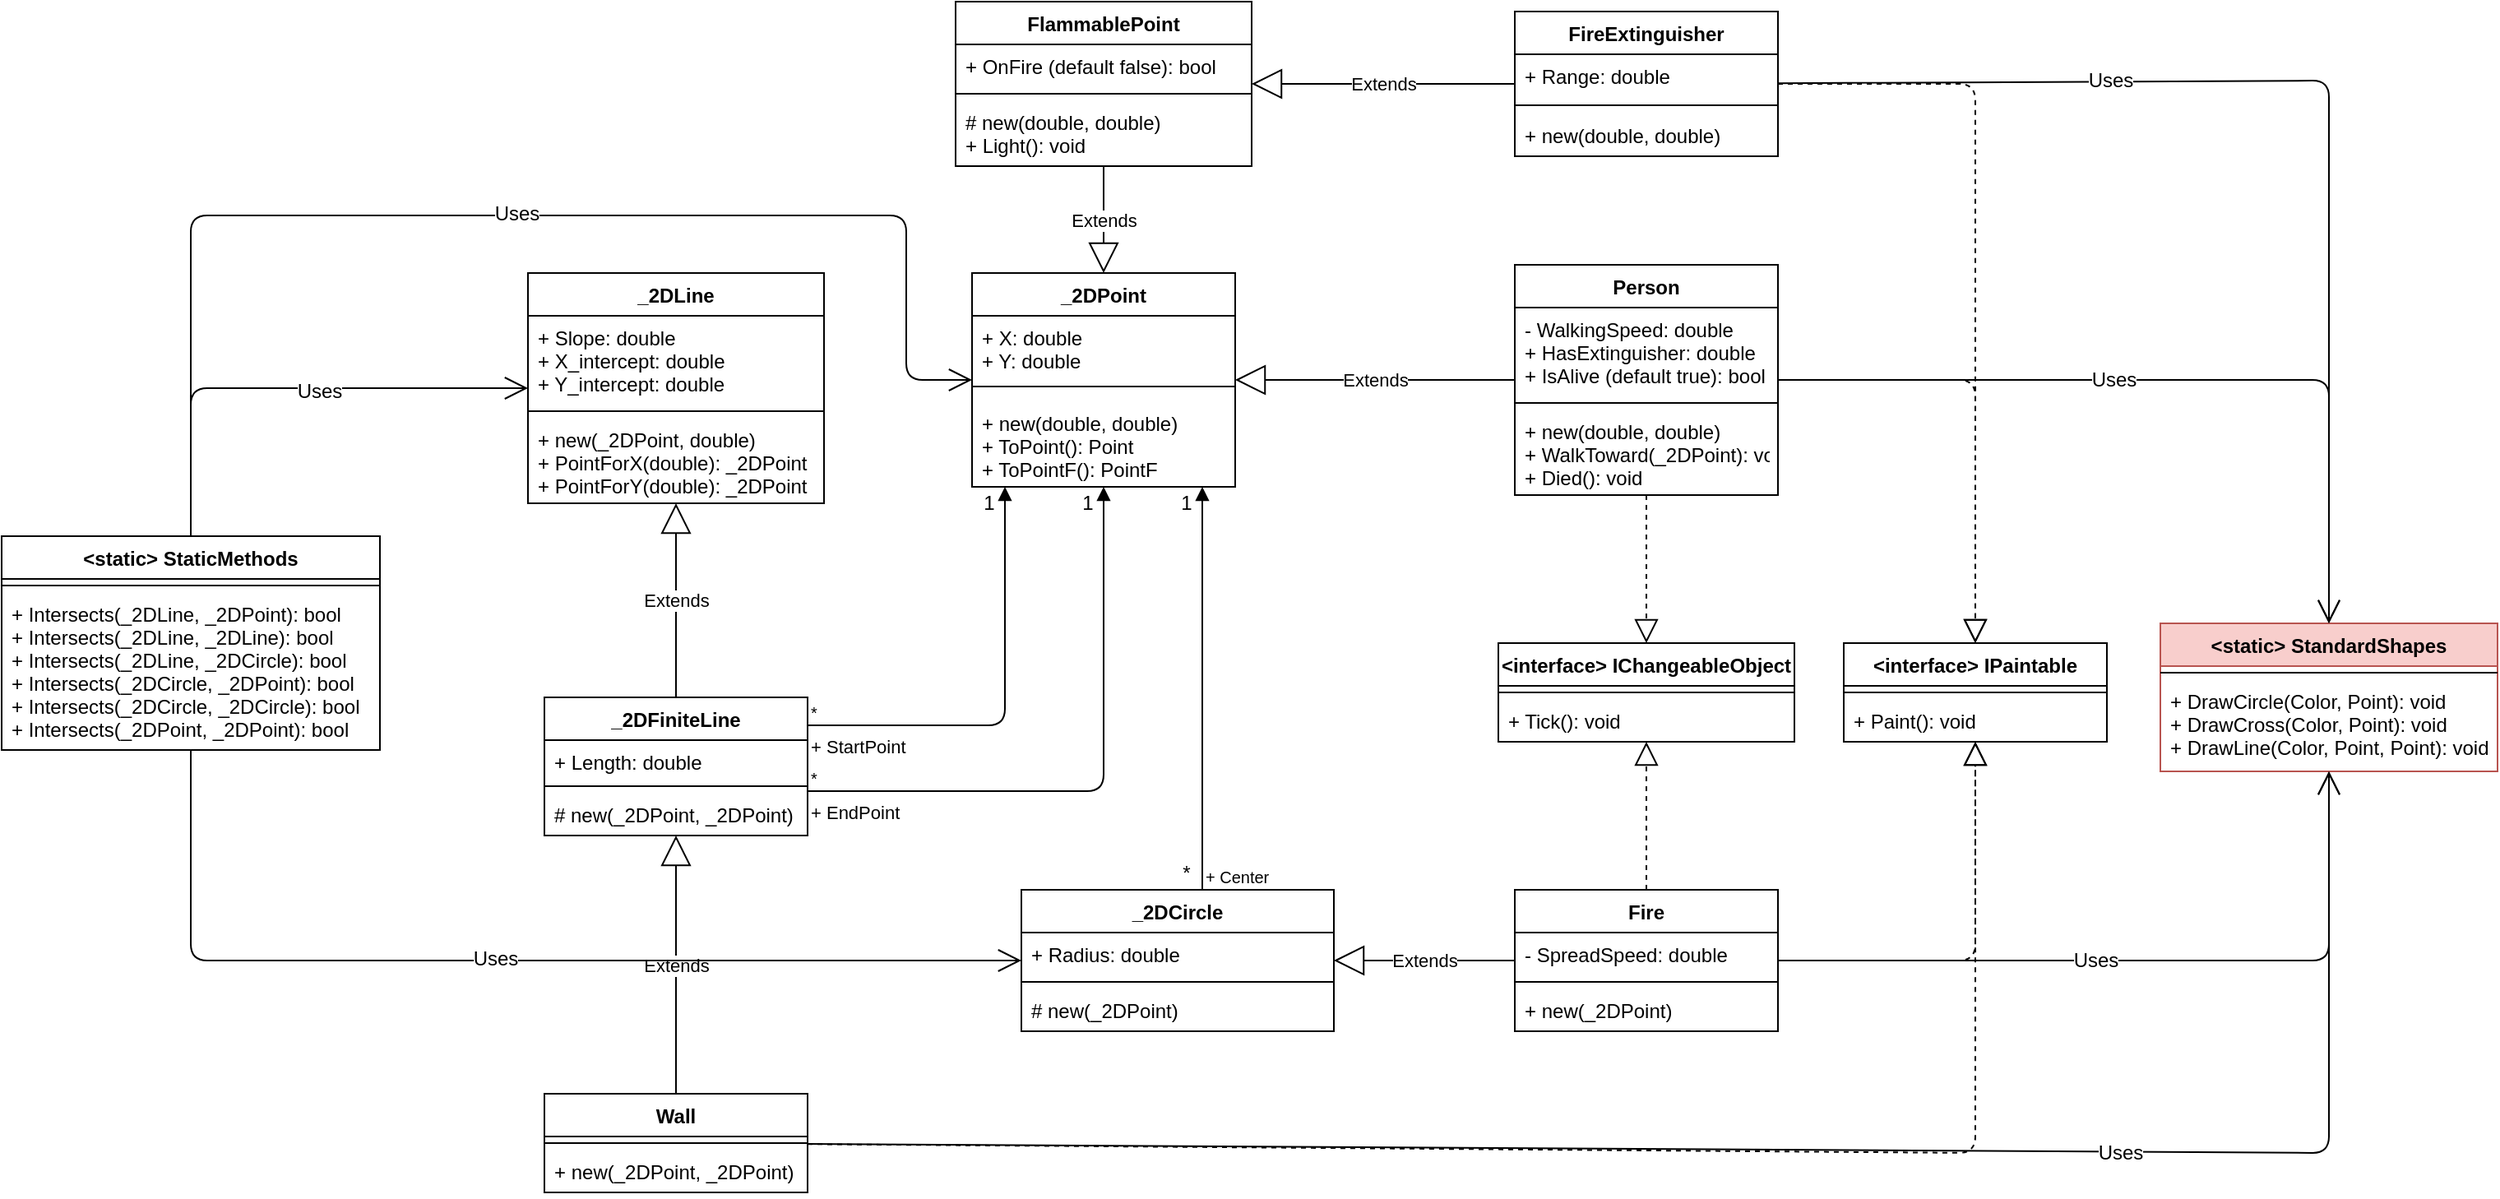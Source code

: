 <mxfile version="12.3.2" type="device" pages="1"><diagram id="yT9TXmgAgz7rBrCmFG2e" name="Page-1"><mxGraphModel dx="2173" dy="2017" grid="1" gridSize="10" guides="1" tooltips="1" connect="1" arrows="1" fold="1" page="1" pageScale="1" pageWidth="827" pageHeight="1169" math="0" shadow="0"><root><mxCell id="0"/><mxCell id="1" parent="0"/><mxCell id="ZRokeR4cdvGj3QZbygz7-1" value="_2DPoint" style="swimlane;fontStyle=1;align=center;verticalAlign=top;childLayout=stackLayout;horizontal=1;startSize=26;horizontalStack=0;resizeParent=1;resizeParentMax=0;resizeLast=0;collapsible=1;marginBottom=0;" parent="1" vertex="1"><mxGeometry x="100" y="55" width="160" height="130" as="geometry"/></mxCell><mxCell id="ZRokeR4cdvGj3QZbygz7-2" value="+ X: double&#10;+ Y: double&#10;" style="text;strokeColor=none;fillColor=none;align=left;verticalAlign=top;spacingLeft=4;spacingRight=4;overflow=hidden;rotatable=0;points=[[0,0.5],[1,0.5]];portConstraint=eastwest;" parent="ZRokeR4cdvGj3QZbygz7-1" vertex="1"><mxGeometry y="26" width="160" height="34" as="geometry"/></mxCell><mxCell id="ZRokeR4cdvGj3QZbygz7-3" value="" style="line;strokeWidth=1;fillColor=none;align=left;verticalAlign=middle;spacingTop=-1;spacingLeft=3;spacingRight=3;rotatable=0;labelPosition=right;points=[];portConstraint=eastwest;" parent="ZRokeR4cdvGj3QZbygz7-1" vertex="1"><mxGeometry y="60" width="160" height="18" as="geometry"/></mxCell><mxCell id="HUcp9TrI8CcHWulgCEVQ-20" value="+ new(double, double)&#10;+ ToPoint(): Point&#10;+ ToPointF(): PointF" style="text;strokeColor=none;fillColor=none;align=left;verticalAlign=top;spacingLeft=4;spacingRight=4;overflow=hidden;rotatable=0;points=[[0,0.5],[1,0.5]];portConstraint=eastwest;" vertex="1" parent="ZRokeR4cdvGj3QZbygz7-1"><mxGeometry y="78" width="160" height="52" as="geometry"/></mxCell><mxCell id="ZRokeR4cdvGj3QZbygz7-5" value="Person" style="swimlane;fontStyle=1;align=center;verticalAlign=top;childLayout=stackLayout;horizontal=1;startSize=26;horizontalStack=0;resizeParent=1;resizeParentMax=0;resizeLast=0;collapsible=1;marginBottom=0;" parent="1" vertex="1"><mxGeometry x="430" y="50" width="160" height="140" as="geometry"/></mxCell><mxCell id="ZRokeR4cdvGj3QZbygz7-6" value="- WalkingSpeed: double&#10;+ HasExtinguisher: double&#10;+ IsAlive (default true): bool&#10;&#10;" style="text;strokeColor=none;fillColor=none;align=left;verticalAlign=top;spacingLeft=4;spacingRight=4;overflow=hidden;rotatable=0;points=[[0,0.5],[1,0.5]];portConstraint=eastwest;" parent="ZRokeR4cdvGj3QZbygz7-5" vertex="1"><mxGeometry y="26" width="160" height="54" as="geometry"/></mxCell><mxCell id="ZRokeR4cdvGj3QZbygz7-7" value="" style="line;strokeWidth=1;fillColor=none;align=left;verticalAlign=middle;spacingTop=-1;spacingLeft=3;spacingRight=3;rotatable=0;labelPosition=right;points=[];portConstraint=eastwest;" parent="ZRokeR4cdvGj3QZbygz7-5" vertex="1"><mxGeometry y="80" width="160" height="8" as="geometry"/></mxCell><mxCell id="ZRokeR4cdvGj3QZbygz7-8" value="+ new(double, double)&#10;+ WalkToward(_2DPoint): void&#10;+ Died(): void&#10;" style="text;strokeColor=none;fillColor=none;align=left;verticalAlign=top;spacingLeft=4;spacingRight=4;overflow=hidden;rotatable=0;points=[[0,0.5],[1,0.5]];portConstraint=eastwest;" parent="ZRokeR4cdvGj3QZbygz7-5" vertex="1"><mxGeometry y="88" width="160" height="52" as="geometry"/></mxCell><mxCell id="ZRokeR4cdvGj3QZbygz7-9" value="FireExtinguisher" style="swimlane;fontStyle=1;align=center;verticalAlign=top;childLayout=stackLayout;horizontal=1;startSize=26;horizontalStack=0;resizeParent=1;resizeParentMax=0;resizeLast=0;collapsible=1;marginBottom=0;" parent="1" vertex="1"><mxGeometry x="430" y="-104" width="160" height="88" as="geometry"/></mxCell><mxCell id="vUPNm47fnmo5N56Ao4s8-2" value="+ Range: double" style="text;strokeColor=none;fillColor=none;align=left;verticalAlign=top;spacingLeft=4;spacingRight=4;overflow=hidden;rotatable=0;points=[[0,0.5],[1,0.5]];portConstraint=eastwest;" parent="ZRokeR4cdvGj3QZbygz7-9" vertex="1"><mxGeometry y="26" width="160" height="26" as="geometry"/></mxCell><mxCell id="ZRokeR4cdvGj3QZbygz7-11" value="&#10;" style="line;strokeWidth=1;fillColor=none;align=left;verticalAlign=middle;spacingTop=-1;spacingLeft=3;spacingRight=3;rotatable=0;labelPosition=right;points=[];portConstraint=eastwest;" parent="ZRokeR4cdvGj3QZbygz7-9" vertex="1"><mxGeometry y="52" width="160" height="10" as="geometry"/></mxCell><mxCell id="HUcp9TrI8CcHWulgCEVQ-18" value="+ new(double, double)" style="text;strokeColor=none;fillColor=none;align=left;verticalAlign=top;spacingLeft=4;spacingRight=4;overflow=hidden;rotatable=0;points=[[0,0.5],[1,0.5]];portConstraint=eastwest;" vertex="1" parent="ZRokeR4cdvGj3QZbygz7-9"><mxGeometry y="62" width="160" height="26" as="geometry"/></mxCell><mxCell id="ZRokeR4cdvGj3QZbygz7-13" value="_2DCircle" style="swimlane;fontStyle=1;align=center;verticalAlign=top;childLayout=stackLayout;horizontal=1;startSize=26;horizontalStack=0;resizeParent=1;resizeParentMax=0;resizeLast=0;collapsible=1;marginBottom=0;" parent="1" vertex="1"><mxGeometry x="130" y="430" width="190" height="86" as="geometry"/></mxCell><mxCell id="ZRokeR4cdvGj3QZbygz7-14" value="+ Radius: double" style="text;strokeColor=none;fillColor=none;align=left;verticalAlign=top;spacingLeft=4;spacingRight=4;overflow=hidden;rotatable=0;points=[[0,0.5],[1,0.5]];portConstraint=eastwest;" parent="ZRokeR4cdvGj3QZbygz7-13" vertex="1"><mxGeometry y="26" width="190" height="26" as="geometry"/></mxCell><mxCell id="ZRokeR4cdvGj3QZbygz7-15" value="" style="line;strokeWidth=1;fillColor=none;align=left;verticalAlign=middle;spacingTop=-1;spacingLeft=3;spacingRight=3;rotatable=0;labelPosition=right;points=[];portConstraint=eastwest;" parent="ZRokeR4cdvGj3QZbygz7-13" vertex="1"><mxGeometry y="52" width="190" height="8" as="geometry"/></mxCell><mxCell id="ZRokeR4cdvGj3QZbygz7-16" value="# new(_2DPoint)" style="text;strokeColor=none;fillColor=none;align=left;verticalAlign=top;spacingLeft=4;spacingRight=4;overflow=hidden;rotatable=0;points=[[0,0.5],[1,0.5]];portConstraint=eastwest;" parent="ZRokeR4cdvGj3QZbygz7-13" vertex="1"><mxGeometry y="60" width="190" height="26" as="geometry"/></mxCell><mxCell id="ZRokeR4cdvGj3QZbygz7-17" value="Fire" style="swimlane;fontStyle=1;align=center;verticalAlign=top;childLayout=stackLayout;horizontal=1;startSize=26;horizontalStack=0;resizeParent=1;resizeParentMax=0;resizeLast=0;collapsible=1;marginBottom=0;" parent="1" vertex="1"><mxGeometry x="430" y="430" width="160" height="86" as="geometry"/></mxCell><mxCell id="ZRokeR4cdvGj3QZbygz7-18" value="- SpreadSpeed: double" style="text;strokeColor=none;fillColor=none;align=left;verticalAlign=top;spacingLeft=4;spacingRight=4;overflow=hidden;rotatable=0;points=[[0,0.5],[1,0.5]];portConstraint=eastwest;" parent="ZRokeR4cdvGj3QZbygz7-17" vertex="1"><mxGeometry y="26" width="160" height="26" as="geometry"/></mxCell><mxCell id="ZRokeR4cdvGj3QZbygz7-19" value="" style="line;strokeWidth=1;fillColor=none;align=left;verticalAlign=middle;spacingTop=-1;spacingLeft=3;spacingRight=3;rotatable=0;labelPosition=right;points=[];portConstraint=eastwest;" parent="ZRokeR4cdvGj3QZbygz7-17" vertex="1"><mxGeometry y="52" width="160" height="8" as="geometry"/></mxCell><mxCell id="HUcp9TrI8CcHWulgCEVQ-19" value="+ new(_2DPoint)" style="text;strokeColor=none;fillColor=none;align=left;verticalAlign=top;spacingLeft=4;spacingRight=4;overflow=hidden;rotatable=0;points=[[0,0.5],[1,0.5]];portConstraint=eastwest;" vertex="1" parent="ZRokeR4cdvGj3QZbygz7-17"><mxGeometry y="60" width="160" height="26" as="geometry"/></mxCell><mxCell id="ZRokeR4cdvGj3QZbygz7-22" value="Extends" style="endArrow=block;endSize=16;endFill=0;html=1;" parent="1" source="ZRokeR4cdvGj3QZbygz7-5" target="ZRokeR4cdvGj3QZbygz7-1" edge="1"><mxGeometry width="160" relative="1" as="geometry"><mxPoint x="330" y="150" as="sourcePoint"/><mxPoint x="400" y="230" as="targetPoint"/></mxGeometry></mxCell><mxCell id="ZRokeR4cdvGj3QZbygz7-23" value="" style="endArrow=block;endFill=1;html=1;edgeStyle=orthogonalEdgeStyle;align=left;verticalAlign=top;" parent="1" source="ZRokeR4cdvGj3QZbygz7-13" target="ZRokeR4cdvGj3QZbygz7-1" edge="1"><mxGeometry x="1" y="260" relative="1" as="geometry"><mxPoint x="140" y="240" as="sourcePoint"/><mxPoint x="300" y="240" as="targetPoint"/><mxPoint x="80" y="-188" as="offset"/><Array as="points"><mxPoint x="240" y="220"/><mxPoint x="240" y="220"/></Array></mxGeometry></mxCell><mxCell id="ZRokeR4cdvGj3QZbygz7-24" value="+ Center" style="resizable=0;html=1;align=left;verticalAlign=bottom;labelBackgroundColor=#ffffff;fontSize=10;" parent="ZRokeR4cdvGj3QZbygz7-23" connectable="0" vertex="1"><mxGeometry x="-1" relative="1" as="geometry"/></mxCell><mxCell id="ZRokeR4cdvGj3QZbygz7-25" value="Extends" style="endArrow=block;endSize=16;endFill=0;html=1;" parent="1" source="_U4fqQpBN8C211jp2kPk-1" target="ZRokeR4cdvGj3QZbygz7-1" edge="1"><mxGeometry width="160" relative="1" as="geometry"><mxPoint x="300" y="230" as="sourcePoint"/><mxPoint x="430" y="230" as="targetPoint"/></mxGeometry></mxCell><mxCell id="ZRokeR4cdvGj3QZbygz7-26" value="Extends" style="endArrow=block;endSize=16;endFill=0;html=1;" parent="1" source="ZRokeR4cdvGj3QZbygz7-17" target="ZRokeR4cdvGj3QZbygz7-13" edge="1"><mxGeometry width="160" relative="1" as="geometry"><mxPoint x="300" y="270" as="sourcePoint"/><mxPoint x="460" y="270" as="targetPoint"/></mxGeometry></mxCell><mxCell id="vUPNm47fnmo5N56Ao4s8-3" value="&lt;interface&gt; IChangeableObject" style="swimlane;fontStyle=1;align=center;verticalAlign=top;childLayout=stackLayout;horizontal=1;startSize=26;horizontalStack=0;resizeParent=1;resizeParentMax=0;resizeLast=0;collapsible=1;marginBottom=0;" parent="1" vertex="1"><mxGeometry x="420" y="280" width="180" height="60" as="geometry"/></mxCell><mxCell id="vUPNm47fnmo5N56Ao4s8-5" value="" style="line;strokeWidth=1;fillColor=none;align=left;verticalAlign=middle;spacingTop=-1;spacingLeft=3;spacingRight=3;rotatable=0;labelPosition=right;points=[];portConstraint=eastwest;" parent="vUPNm47fnmo5N56Ao4s8-3" vertex="1"><mxGeometry y="26" width="180" height="8" as="geometry"/></mxCell><mxCell id="vUPNm47fnmo5N56Ao4s8-6" value="+ Tick(): void" style="text;strokeColor=none;fillColor=none;align=left;verticalAlign=top;spacingLeft=4;spacingRight=4;overflow=hidden;rotatable=0;points=[[0,0.5],[1,0.5]];portConstraint=eastwest;" parent="vUPNm47fnmo5N56Ao4s8-3" vertex="1"><mxGeometry y="34" width="180" height="26" as="geometry"/></mxCell><mxCell id="vUPNm47fnmo5N56Ao4s8-7" value="" style="endArrow=block;dashed=1;endFill=0;endSize=12;html=1;" parent="1" source="ZRokeR4cdvGj3QZbygz7-17" target="vUPNm47fnmo5N56Ao4s8-3" edge="1"><mxGeometry width="160" relative="1" as="geometry"><mxPoint x="590" y="450" as="sourcePoint"/><mxPoint x="750" y="450" as="targetPoint"/><Array as="points"/></mxGeometry></mxCell><mxCell id="vUPNm47fnmo5N56Ao4s8-8" value="" style="endArrow=block;dashed=1;endFill=0;endSize=12;html=1;" parent="1" source="ZRokeR4cdvGj3QZbygz7-5" target="vUPNm47fnmo5N56Ao4s8-3" edge="1"><mxGeometry width="160" relative="1" as="geometry"><mxPoint x="670" y="210" as="sourcePoint"/><mxPoint x="830" y="210" as="targetPoint"/></mxGeometry></mxCell><mxCell id="_U4fqQpBN8C211jp2kPk-1" value="FlammablePoint" style="swimlane;fontStyle=1;align=center;verticalAlign=top;childLayout=stackLayout;horizontal=1;startSize=26;horizontalStack=0;resizeParent=1;resizeParentMax=0;resizeLast=0;collapsible=1;marginBottom=0;" parent="1" vertex="1"><mxGeometry x="90" y="-110" width="180" height="100" as="geometry"/></mxCell><mxCell id="_U4fqQpBN8C211jp2kPk-2" value="+ OnFire (default false): bool" style="text;strokeColor=none;fillColor=none;align=left;verticalAlign=top;spacingLeft=4;spacingRight=4;overflow=hidden;rotatable=0;points=[[0,0.5],[1,0.5]];portConstraint=eastwest;" parent="_U4fqQpBN8C211jp2kPk-1" vertex="1"><mxGeometry y="26" width="180" height="26" as="geometry"/></mxCell><mxCell id="_U4fqQpBN8C211jp2kPk-3" value="" style="line;strokeWidth=1;fillColor=none;align=left;verticalAlign=middle;spacingTop=-1;spacingLeft=3;spacingRight=3;rotatable=0;labelPosition=right;points=[];portConstraint=eastwest;" parent="_U4fqQpBN8C211jp2kPk-1" vertex="1"><mxGeometry y="52" width="180" height="8" as="geometry"/></mxCell><mxCell id="_U4fqQpBN8C211jp2kPk-4" value="# new(double, double)&#10;+ Light(): void" style="text;strokeColor=none;fillColor=none;align=left;verticalAlign=top;spacingLeft=4;spacingRight=4;overflow=hidden;rotatable=0;points=[[0,0.5],[1,0.5]];portConstraint=eastwest;" parent="_U4fqQpBN8C211jp2kPk-1" vertex="1"><mxGeometry y="60" width="180" height="40" as="geometry"/></mxCell><mxCell id="_U4fqQpBN8C211jp2kPk-6" value="Extends" style="endArrow=block;endSize=16;endFill=0;html=1;" parent="1" source="ZRokeR4cdvGj3QZbygz7-9" target="_U4fqQpBN8C211jp2kPk-1" edge="1"><mxGeometry width="160" relative="1" as="geometry"><mxPoint x="440" y="50" as="sourcePoint"/><mxPoint x="600" y="50" as="targetPoint"/></mxGeometry></mxCell><mxCell id="_U4fqQpBN8C211jp2kPk-8" value="1" style="text;html=1;align=center;verticalAlign=middle;resizable=0;points=[];autosize=1;" parent="1" vertex="1"><mxGeometry x="220" y="185" width="20" height="20" as="geometry"/></mxCell><mxCell id="_U4fqQpBN8C211jp2kPk-14" value="&lt;interface&gt; IPaintable" style="swimlane;fontStyle=1;align=center;verticalAlign=top;childLayout=stackLayout;horizontal=1;startSize=26;horizontalStack=0;resizeParent=1;resizeParentMax=0;resizeLast=0;collapsible=1;marginBottom=0;" parent="1" vertex="1"><mxGeometry x="630" y="280" width="160" height="60" as="geometry"/></mxCell><mxCell id="_U4fqQpBN8C211jp2kPk-16" value="" style="line;strokeWidth=1;fillColor=none;align=left;verticalAlign=middle;spacingTop=-1;spacingLeft=3;spacingRight=3;rotatable=0;labelPosition=right;points=[];portConstraint=eastwest;" parent="_U4fqQpBN8C211jp2kPk-14" vertex="1"><mxGeometry y="26" width="160" height="8" as="geometry"/></mxCell><mxCell id="_U4fqQpBN8C211jp2kPk-25" value="+ Paint(): void" style="text;strokeColor=none;fillColor=none;align=left;verticalAlign=top;spacingLeft=4;spacingRight=4;overflow=hidden;rotatable=0;points=[[0,0.5],[1,0.5]];portConstraint=eastwest;" parent="_U4fqQpBN8C211jp2kPk-14" vertex="1"><mxGeometry y="34" width="160" height="26" as="geometry"/></mxCell><mxCell id="_U4fqQpBN8C211jp2kPk-26" value="_2DLine" style="swimlane;fontStyle=1;align=center;verticalAlign=top;childLayout=stackLayout;horizontal=1;startSize=26;horizontalStack=0;resizeParent=1;resizeParentMax=0;resizeLast=0;collapsible=1;marginBottom=0;" parent="1" vertex="1"><mxGeometry x="-170" y="55" width="180" height="140" as="geometry"/></mxCell><mxCell id="HUcp9TrI8CcHWulgCEVQ-9" value="+ Slope: double&#10;+ X_intercept: double&#10;+ Y_intercept: double" style="text;strokeColor=none;fillColor=none;align=left;verticalAlign=top;spacingLeft=4;spacingRight=4;overflow=hidden;rotatable=0;points=[[0,0.5],[1,0.5]];portConstraint=eastwest;" vertex="1" parent="_U4fqQpBN8C211jp2kPk-26"><mxGeometry y="26" width="180" height="54" as="geometry"/></mxCell><mxCell id="_U4fqQpBN8C211jp2kPk-28" value="" style="line;strokeWidth=1;fillColor=none;align=left;verticalAlign=middle;spacingTop=-1;spacingLeft=3;spacingRight=3;rotatable=0;labelPosition=right;points=[];portConstraint=eastwest;" parent="_U4fqQpBN8C211jp2kPk-26" vertex="1"><mxGeometry y="80" width="180" height="8" as="geometry"/></mxCell><mxCell id="HUcp9TrI8CcHWulgCEVQ-8" value="+ new(_2DPoint, double)&#10;+ PointForX(double): _2DPoint&#10;+ PointForY(double): _2DPoint" style="text;strokeColor=none;fillColor=none;align=left;verticalAlign=top;spacingLeft=4;spacingRight=4;overflow=hidden;rotatable=0;points=[[0,0.5],[1,0.5]];portConstraint=eastwest;" vertex="1" parent="_U4fqQpBN8C211jp2kPk-26"><mxGeometry y="88" width="180" height="52" as="geometry"/></mxCell><mxCell id="_U4fqQpBN8C211jp2kPk-36" value="Wall" style="swimlane;fontStyle=1;align=center;verticalAlign=top;childLayout=stackLayout;horizontal=1;startSize=26;horizontalStack=0;resizeParent=1;resizeParentMax=0;resizeLast=0;collapsible=1;marginBottom=0;" parent="1" vertex="1"><mxGeometry x="-160" y="554" width="160" height="60" as="geometry"/></mxCell><mxCell id="_U4fqQpBN8C211jp2kPk-38" value="" style="line;strokeWidth=1;fillColor=none;align=left;verticalAlign=middle;spacingTop=-1;spacingLeft=3;spacingRight=3;rotatable=0;labelPosition=right;points=[];portConstraint=eastwest;" parent="_U4fqQpBN8C211jp2kPk-36" vertex="1"><mxGeometry y="26" width="160" height="8" as="geometry"/></mxCell><mxCell id="HUcp9TrI8CcHWulgCEVQ-2" value="+ new(_2DPoint, _2DPoint)" style="text;strokeColor=none;fillColor=none;align=left;verticalAlign=top;spacingLeft=4;spacingRight=4;overflow=hidden;rotatable=0;points=[[0,0.5],[1,0.5]];portConstraint=eastwest;" vertex="1" parent="_U4fqQpBN8C211jp2kPk-36"><mxGeometry y="34" width="160" height="26" as="geometry"/></mxCell><mxCell id="_U4fqQpBN8C211jp2kPk-41" value="Extends" style="endArrow=block;endSize=16;endFill=0;html=1;" parent="1" source="_U4fqQpBN8C211jp2kPk-36" target="HUcp9TrI8CcHWulgCEVQ-3" edge="1"><mxGeometry width="160" relative="1" as="geometry"><mxPoint x="30" y="370" as="sourcePoint"/><mxPoint x="-250" y="450" as="targetPoint"/><Array as="points"/></mxGeometry></mxCell><mxCell id="xJQ4MIrV5jZCZ3XPeDxR-1" value="" style="endArrow=block;dashed=1;endFill=0;endSize=12;html=1;" parent="1" source="_U4fqQpBN8C211jp2kPk-36" target="_U4fqQpBN8C211jp2kPk-14" edge="1"><mxGeometry width="160" relative="1" as="geometry"><mxPoint x="80" y="620" as="sourcePoint"/><mxPoint x="240" y="620" as="targetPoint"/><Array as="points"><mxPoint x="710" y="590"/></Array></mxGeometry></mxCell><mxCell id="xJQ4MIrV5jZCZ3XPeDxR-2" value="" style="endArrow=block;dashed=1;endFill=0;endSize=12;html=1;" parent="1" source="ZRokeR4cdvGj3QZbygz7-17" target="_U4fqQpBN8C211jp2kPk-14" edge="1"><mxGeometry width="160" relative="1" as="geometry"><mxPoint x="480" y="640" as="sourcePoint"/><mxPoint x="640" y="640" as="targetPoint"/><Array as="points"><mxPoint x="710" y="473"/></Array></mxGeometry></mxCell><mxCell id="xJQ4MIrV5jZCZ3XPeDxR-3" value="" style="endArrow=block;dashed=1;endFill=0;endSize=12;html=1;" parent="1" source="ZRokeR4cdvGj3QZbygz7-5" target="_U4fqQpBN8C211jp2kPk-14" edge="1"><mxGeometry width="160" relative="1" as="geometry"><mxPoint x="720" y="160" as="sourcePoint"/><mxPoint x="880" y="160" as="targetPoint"/><Array as="points"><mxPoint x="710" y="120"/></Array></mxGeometry></mxCell><mxCell id="xJQ4MIrV5jZCZ3XPeDxR-4" value="" style="endArrow=block;dashed=1;endFill=0;endSize=12;html=1;" parent="1" source="ZRokeR4cdvGj3QZbygz7-9" target="_U4fqQpBN8C211jp2kPk-14" edge="1"><mxGeometry width="160" relative="1" as="geometry"><mxPoint x="940" y="50" as="sourcePoint"/><mxPoint x="1100" y="50" as="targetPoint"/><Array as="points"><mxPoint x="710" y="-60"/></Array></mxGeometry></mxCell><mxCell id="xJQ4MIrV5jZCZ3XPeDxR-5" value="&lt;static&gt; StandardShapes" style="swimlane;fontStyle=1;align=center;verticalAlign=top;childLayout=stackLayout;horizontal=1;startSize=26;horizontalStack=0;resizeParent=1;resizeParentMax=0;resizeLast=0;collapsible=1;marginBottom=0;fillColor=#f8cecc;strokeColor=#b85450;" parent="1" vertex="1"><mxGeometry x="822.5" y="268" width="205" height="90" as="geometry"/></mxCell><mxCell id="xJQ4MIrV5jZCZ3XPeDxR-7" value="" style="line;strokeWidth=1;fillColor=none;align=left;verticalAlign=middle;spacingTop=-1;spacingLeft=3;spacingRight=3;rotatable=0;labelPosition=right;points=[];portConstraint=eastwest;" parent="xJQ4MIrV5jZCZ3XPeDxR-5" vertex="1"><mxGeometry y="26" width="205" height="8" as="geometry"/></mxCell><mxCell id="xJQ4MIrV5jZCZ3XPeDxR-8" value="+ DrawCircle(Color, Point): void&#10;+ DrawCross(Color, Point): void&#10;+ DrawLine(Color, Point, Point): void" style="text;strokeColor=none;fillColor=none;align=left;verticalAlign=top;spacingLeft=4;spacingRight=4;overflow=hidden;rotatable=0;points=[[0,0.5],[1,0.5]];portConstraint=eastwest;" parent="xJQ4MIrV5jZCZ3XPeDxR-5" vertex="1"><mxGeometry y="34" width="205" height="56" as="geometry"/></mxCell><mxCell id="xJQ4MIrV5jZCZ3XPeDxR-9" value="" style="endArrow=open;endFill=1;endSize=12;html=1;" parent="1" source="ZRokeR4cdvGj3QZbygz7-17" target="xJQ4MIrV5jZCZ3XPeDxR-5" edge="1"><mxGeometry width="160" relative="1" as="geometry"><mxPoint x="830" y="470" as="sourcePoint"/><mxPoint x="990" y="470" as="targetPoint"/><Array as="points"><mxPoint x="925" y="473"/></Array></mxGeometry></mxCell><mxCell id="HUcp9TrI8CcHWulgCEVQ-35" value="Uses" style="text;html=1;align=center;verticalAlign=middle;resizable=0;points=[];;labelBackgroundColor=#ffffff;" vertex="1" connectable="0" parent="xJQ4MIrV5jZCZ3XPeDxR-9"><mxGeometry x="-0.142" relative="1" as="geometry"><mxPoint as="offset"/></mxGeometry></mxCell><mxCell id="HUcp9TrI8CcHWulgCEVQ-3" value="_2DFiniteLine" style="swimlane;fontStyle=1;align=center;verticalAlign=top;childLayout=stackLayout;horizontal=1;startSize=26;horizontalStack=0;resizeParent=1;resizeParentMax=0;resizeLast=0;collapsible=1;marginBottom=0;" vertex="1" parent="1"><mxGeometry x="-160" y="313" width="160" height="84" as="geometry"/></mxCell><mxCell id="HUcp9TrI8CcHWulgCEVQ-4" value="+ Length: double" style="text;strokeColor=none;fillColor=none;align=left;verticalAlign=top;spacingLeft=4;spacingRight=4;overflow=hidden;rotatable=0;points=[[0,0.5],[1,0.5]];portConstraint=eastwest;" vertex="1" parent="HUcp9TrI8CcHWulgCEVQ-3"><mxGeometry y="26" width="160" height="24" as="geometry"/></mxCell><mxCell id="HUcp9TrI8CcHWulgCEVQ-5" value="" style="line;strokeWidth=1;fillColor=none;align=left;verticalAlign=middle;spacingTop=-1;spacingLeft=3;spacingRight=3;rotatable=0;labelPosition=right;points=[];portConstraint=eastwest;" vertex="1" parent="HUcp9TrI8CcHWulgCEVQ-3"><mxGeometry y="50" width="160" height="8" as="geometry"/></mxCell><mxCell id="HUcp9TrI8CcHWulgCEVQ-6" value="# new(_2DPoint, _2DPoint)" style="text;strokeColor=none;fillColor=none;align=left;verticalAlign=top;spacingLeft=4;spacingRight=4;overflow=hidden;rotatable=0;points=[[0,0.5],[1,0.5]];portConstraint=eastwest;" vertex="1" parent="HUcp9TrI8CcHWulgCEVQ-3"><mxGeometry y="58" width="160" height="26" as="geometry"/></mxCell><mxCell id="HUcp9TrI8CcHWulgCEVQ-7" value="Extends" style="endArrow=block;endSize=16;endFill=0;html=1;" edge="1" parent="1" source="HUcp9TrI8CcHWulgCEVQ-3" target="_U4fqQpBN8C211jp2kPk-26"><mxGeometry width="160" relative="1" as="geometry"><mxPoint x="-100" y="180" as="sourcePoint"/><mxPoint x="-170" y="270" as="targetPoint"/></mxGeometry></mxCell><mxCell id="HUcp9TrI8CcHWulgCEVQ-11" value="+ StartPoint" style="endArrow=block;endFill=1;html=1;edgeStyle=orthogonalEdgeStyle;align=left;verticalAlign=top;" edge="1" parent="1" source="HUcp9TrI8CcHWulgCEVQ-3" target="ZRokeR4cdvGj3QZbygz7-1"><mxGeometry x="-1" relative="1" as="geometry"><mxPoint x="90" y="310" as="sourcePoint"/><mxPoint x="250" y="310" as="targetPoint"/><Array as="points"><mxPoint x="120" y="330"/></Array></mxGeometry></mxCell><mxCell id="HUcp9TrI8CcHWulgCEVQ-12" value="*" style="resizable=0;html=1;align=left;verticalAlign=bottom;labelBackgroundColor=#ffffff;fontSize=10;" connectable="0" vertex="1" parent="HUcp9TrI8CcHWulgCEVQ-11"><mxGeometry x="-1" relative="1" as="geometry"/></mxCell><mxCell id="HUcp9TrI8CcHWulgCEVQ-13" value="+ EndPoint" style="endArrow=block;endFill=1;html=1;edgeStyle=orthogonalEdgeStyle;align=left;verticalAlign=top;" edge="1" parent="1" source="HUcp9TrI8CcHWulgCEVQ-3" target="ZRokeR4cdvGj3QZbygz7-1"><mxGeometry x="-1" relative="1" as="geometry"><mxPoint x="70" y="380" as="sourcePoint"/><mxPoint x="230" y="380" as="targetPoint"/><Array as="points"><mxPoint x="180" y="370"/></Array></mxGeometry></mxCell><mxCell id="HUcp9TrI8CcHWulgCEVQ-14" value="*" style="resizable=0;html=1;align=left;verticalAlign=bottom;labelBackgroundColor=#ffffff;fontSize=10;" connectable="0" vertex="1" parent="HUcp9TrI8CcHWulgCEVQ-13"><mxGeometry x="-1" relative="1" as="geometry"/></mxCell><mxCell id="HUcp9TrI8CcHWulgCEVQ-15" value="*" style="text;html=1;align=center;verticalAlign=middle;resizable=0;points=[];;autosize=1;" vertex="1" parent="1"><mxGeometry x="220" y="410" width="20" height="20" as="geometry"/></mxCell><mxCell id="HUcp9TrI8CcHWulgCEVQ-16" value="1" style="text;html=1;align=center;verticalAlign=middle;resizable=0;points=[];;autosize=1;" vertex="1" parent="1"><mxGeometry x="160" y="185" width="20" height="20" as="geometry"/></mxCell><mxCell id="HUcp9TrI8CcHWulgCEVQ-17" value="1" style="text;html=1;align=center;verticalAlign=middle;resizable=0;points=[];;autosize=1;" vertex="1" parent="1"><mxGeometry x="100" y="185" width="20" height="20" as="geometry"/></mxCell><mxCell id="HUcp9TrI8CcHWulgCEVQ-21" value="&lt;static&gt; StaticMethods" style="swimlane;fontStyle=1;align=center;verticalAlign=top;childLayout=stackLayout;horizontal=1;startSize=26;horizontalStack=0;resizeParent=1;resizeParentMax=0;resizeLast=0;collapsible=1;marginBottom=0;" vertex="1" parent="1"><mxGeometry x="-490" y="215" width="230" height="130" as="geometry"/></mxCell><mxCell id="HUcp9TrI8CcHWulgCEVQ-23" value="" style="line;strokeWidth=1;fillColor=none;align=left;verticalAlign=middle;spacingTop=-1;spacingLeft=3;spacingRight=3;rotatable=0;labelPosition=right;points=[];portConstraint=eastwest;" vertex="1" parent="HUcp9TrI8CcHWulgCEVQ-21"><mxGeometry y="26" width="230" height="8" as="geometry"/></mxCell><mxCell id="HUcp9TrI8CcHWulgCEVQ-24" value="+ Intersects(_2DLine, _2DPoint): bool&#10;+ Intersects(_2DLine, _2DLine): bool&#10;+ Intersects(_2DLine, _2DCircle): bool&#10;+ Intersects(_2DCircle, _2DPoint): bool&#10;+ Intersects(_2DCircle, _2DCircle): bool&#10;+ Intersects(_2DPoint, _2DPoint): bool" style="text;strokeColor=none;fillColor=none;align=left;verticalAlign=top;spacingLeft=4;spacingRight=4;overflow=hidden;rotatable=0;points=[[0,0.5],[1,0.5]];portConstraint=eastwest;" vertex="1" parent="HUcp9TrI8CcHWulgCEVQ-21"><mxGeometry y="34" width="230" height="96" as="geometry"/></mxCell><mxCell id="HUcp9TrI8CcHWulgCEVQ-25" value="" style="endArrow=open;endFill=1;endSize=12;html=1;" edge="1" parent="1" source="_U4fqQpBN8C211jp2kPk-36" target="xJQ4MIrV5jZCZ3XPeDxR-5"><mxGeometry width="160" relative="1" as="geometry"><mxPoint x="470" y="670" as="sourcePoint"/><mxPoint x="630" y="670" as="targetPoint"/><Array as="points"><mxPoint x="925" y="590"/></Array></mxGeometry></mxCell><mxCell id="HUcp9TrI8CcHWulgCEVQ-34" value="Uses" style="text;html=1;align=center;verticalAlign=middle;resizable=0;points=[];;labelBackgroundColor=#ffffff;" vertex="1" connectable="0" parent="HUcp9TrI8CcHWulgCEVQ-25"><mxGeometry x="0.379" y="-1" relative="1" as="geometry"><mxPoint as="offset"/></mxGeometry></mxCell><mxCell id="HUcp9TrI8CcHWulgCEVQ-26" value="" style="endArrow=open;endFill=1;endSize=12;html=1;" edge="1" parent="1" source="ZRokeR4cdvGj3QZbygz7-5" target="xJQ4MIrV5jZCZ3XPeDxR-5"><mxGeometry width="160" relative="1" as="geometry"><mxPoint x="890" y="100" as="sourcePoint"/><mxPoint x="1050" y="100" as="targetPoint"/><Array as="points"><mxPoint x="925" y="120"/></Array></mxGeometry></mxCell><mxCell id="HUcp9TrI8CcHWulgCEVQ-36" value="Uses" style="text;html=1;align=center;verticalAlign=middle;resizable=0;points=[];;labelBackgroundColor=#ffffff;" vertex="1" connectable="0" parent="HUcp9TrI8CcHWulgCEVQ-26"><mxGeometry x="-0.155" relative="1" as="geometry"><mxPoint as="offset"/></mxGeometry></mxCell><mxCell id="HUcp9TrI8CcHWulgCEVQ-27" value="" style="endArrow=open;endFill=1;endSize=12;html=1;" edge="1" parent="1" source="ZRokeR4cdvGj3QZbygz7-9" target="xJQ4MIrV5jZCZ3XPeDxR-5"><mxGeometry width="160" relative="1" as="geometry"><mxPoint x="880" y="10" as="sourcePoint"/><mxPoint x="1040" y="10" as="targetPoint"/><Array as="points"><mxPoint x="925" y="-62"/></Array></mxGeometry></mxCell><mxCell id="HUcp9TrI8CcHWulgCEVQ-37" value="Uses" style="text;html=1;align=center;verticalAlign=middle;resizable=0;points=[];;labelBackgroundColor=#ffffff;" vertex="1" connectable="0" parent="HUcp9TrI8CcHWulgCEVQ-27"><mxGeometry x="-0.393" y="1" relative="1" as="geometry"><mxPoint as="offset"/></mxGeometry></mxCell><mxCell id="HUcp9TrI8CcHWulgCEVQ-28" value="" style="endArrow=open;endFill=1;endSize=12;html=1;" edge="1" parent="1" source="HUcp9TrI8CcHWulgCEVQ-21" target="_U4fqQpBN8C211jp2kPk-26"><mxGeometry width="160" relative="1" as="geometry"><mxPoint x="-300" y="220" as="sourcePoint"/><mxPoint x="-140" y="220" as="targetPoint"/><Array as="points"><mxPoint x="-375" y="125"/></Array></mxGeometry></mxCell><mxCell id="HUcp9TrI8CcHWulgCEVQ-32" value="Uses" style="text;html=1;align=center;verticalAlign=middle;resizable=0;points=[];;labelBackgroundColor=#ffffff;" vertex="1" connectable="0" parent="HUcp9TrI8CcHWulgCEVQ-28"><mxGeometry x="0.139" y="-2" relative="1" as="geometry"><mxPoint as="offset"/></mxGeometry></mxCell><mxCell id="HUcp9TrI8CcHWulgCEVQ-29" value="" style="endArrow=open;endFill=1;endSize=12;html=1;" edge="1" parent="1" source="HUcp9TrI8CcHWulgCEVQ-21" target="ZRokeR4cdvGj3QZbygz7-1"><mxGeometry width="160" relative="1" as="geometry"><mxPoint x="-240" y="-30" as="sourcePoint"/><mxPoint x="-80" y="-30" as="targetPoint"/><Array as="points"><mxPoint x="-375" y="20"/><mxPoint x="60" y="20"/><mxPoint x="60" y="120"/></Array></mxGeometry></mxCell><mxCell id="HUcp9TrI8CcHWulgCEVQ-33" value="Uses" style="text;html=1;align=center;verticalAlign=middle;resizable=0;points=[];;labelBackgroundColor=#ffffff;" vertex="1" connectable="0" parent="HUcp9TrI8CcHWulgCEVQ-29"><mxGeometry x="0.021" y="1" relative="1" as="geometry"><mxPoint as="offset"/></mxGeometry></mxCell><mxCell id="HUcp9TrI8CcHWulgCEVQ-30" value="" style="endArrow=open;endFill=1;endSize=12;html=1;" edge="1" parent="1" source="HUcp9TrI8CcHWulgCEVQ-21" target="ZRokeR4cdvGj3QZbygz7-13"><mxGeometry width="160" relative="1" as="geometry"><mxPoint x="-480" y="530" as="sourcePoint"/><mxPoint x="-320" y="530" as="targetPoint"/><Array as="points"><mxPoint x="-375" y="473"/></Array></mxGeometry></mxCell><mxCell id="HUcp9TrI8CcHWulgCEVQ-31" value="Uses" style="text;html=1;align=center;verticalAlign=middle;resizable=0;points=[];;labelBackgroundColor=#ffffff;" vertex="1" connectable="0" parent="HUcp9TrI8CcHWulgCEVQ-30"><mxGeometry x="-0.011" y="1" relative="1" as="geometry"><mxPoint as="offset"/></mxGeometry></mxCell></root></mxGraphModel></diagram></mxfile>
